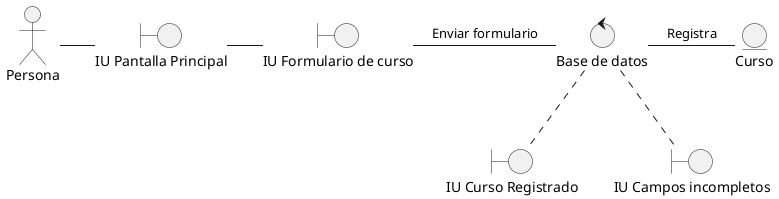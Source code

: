 @startuml analisisClaseDiagramaUC3

actor Persona as Persona
boundary "IU Pantalla Principal" as PantallaPrincipal
boundary "IU Formulario de curso" as FormularioCurso
control "Base de datos" as Controlador 
entity Curso as Curso
boundary "IU Curso Registrado" as CursoRegistrado
boundary "IU Campos incompletos" as CamposIncompletos
Persona -r- PantallaPrincipal
PantallaPrincipal -r- FormularioCurso
FormularioCurso -r- Controlador : Enviar formulario
Controlador -r- Curso : Registra
Controlador .. CursoRegistrado 
Controlador .. CamposIncompletos 
@enduml 